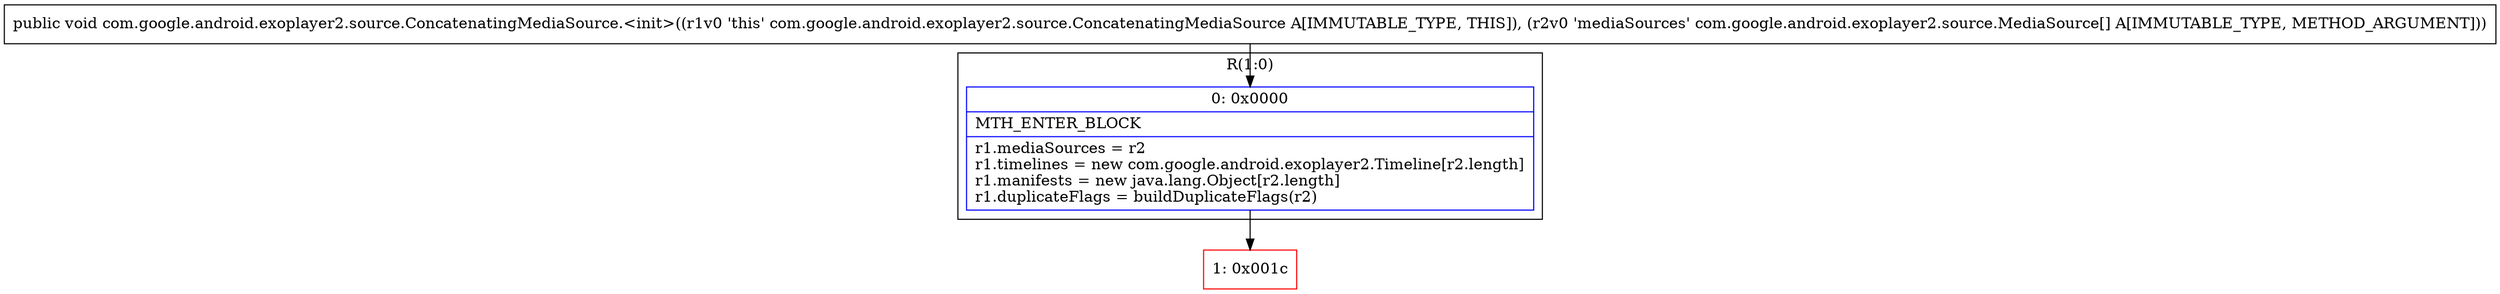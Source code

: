 digraph "CFG forcom.google.android.exoplayer2.source.ConcatenatingMediaSource.\<init\>([Lcom\/google\/android\/exoplayer2\/source\/MediaSource;)V" {
subgraph cluster_Region_1491733259 {
label = "R(1:0)";
node [shape=record,color=blue];
Node_0 [shape=record,label="{0\:\ 0x0000|MTH_ENTER_BLOCK\l|r1.mediaSources = r2\lr1.timelines = new com.google.android.exoplayer2.Timeline[r2.length]\lr1.manifests = new java.lang.Object[r2.length]\lr1.duplicateFlags = buildDuplicateFlags(r2)\l}"];
}
Node_1 [shape=record,color=red,label="{1\:\ 0x001c}"];
MethodNode[shape=record,label="{public void com.google.android.exoplayer2.source.ConcatenatingMediaSource.\<init\>((r1v0 'this' com.google.android.exoplayer2.source.ConcatenatingMediaSource A[IMMUTABLE_TYPE, THIS]), (r2v0 'mediaSources' com.google.android.exoplayer2.source.MediaSource[] A[IMMUTABLE_TYPE, METHOD_ARGUMENT])) }"];
MethodNode -> Node_0;
Node_0 -> Node_1;
}

